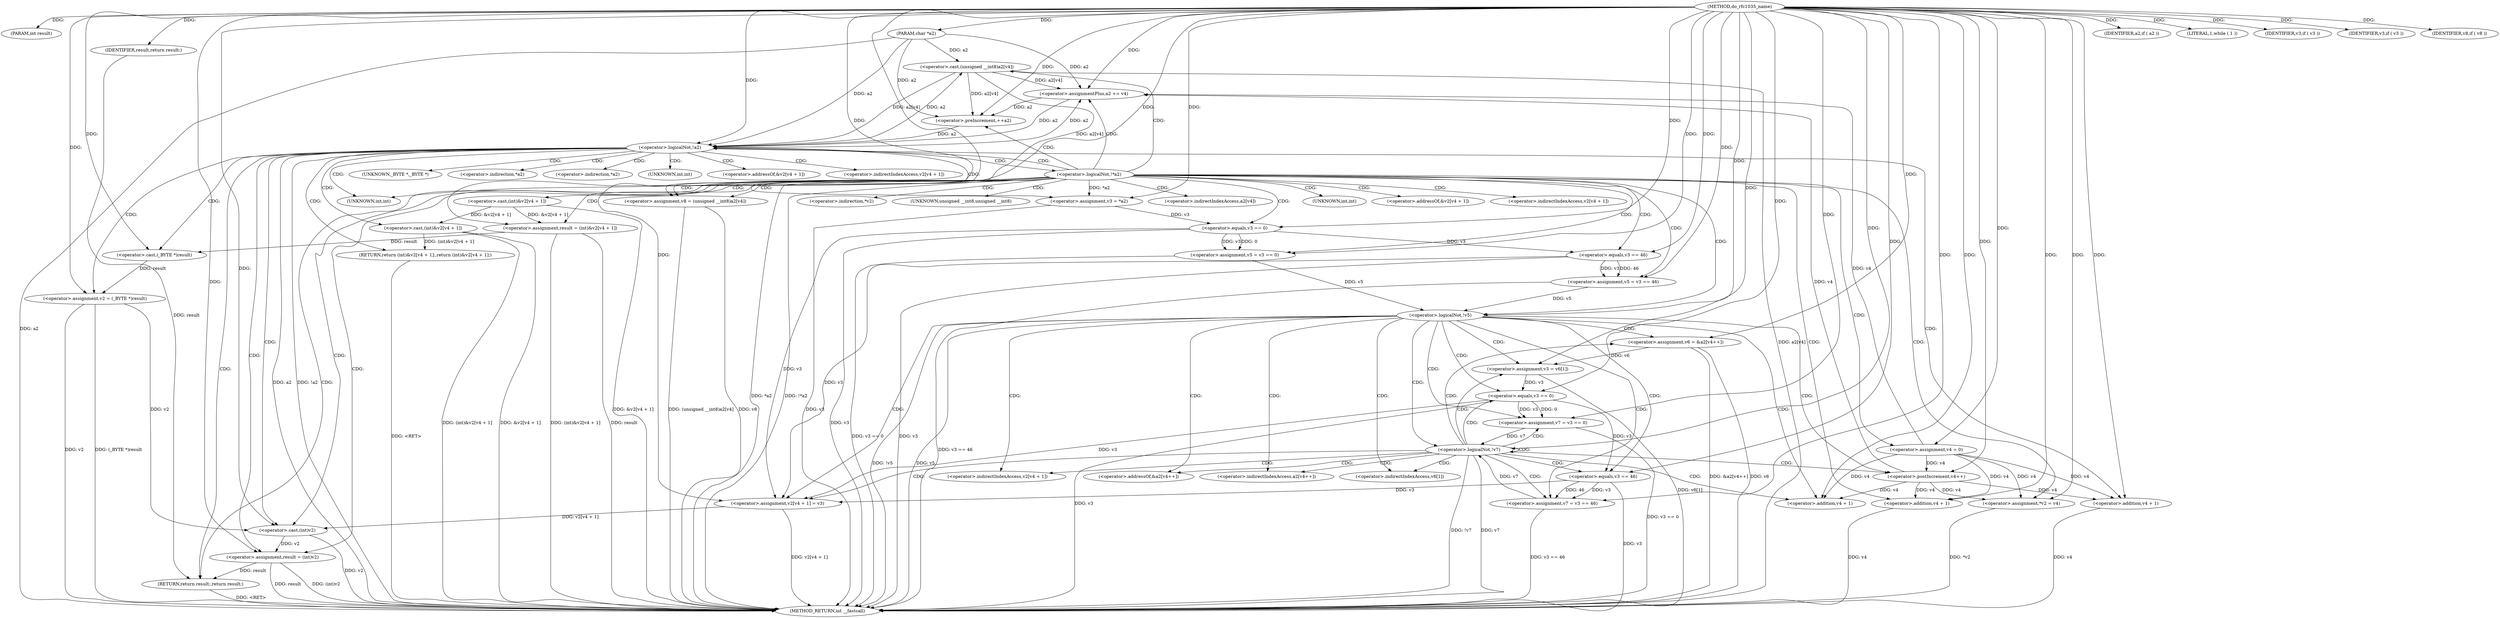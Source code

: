 digraph do_rfc1035_name {  
"1000108" [label = "(METHOD,do_rfc1035_name)" ]
"1000240" [label = "(METHOD_RETURN,int __fastcall)" ]
"1000109" [label = "(PARAM,int result)" ]
"1000110" [label = "(PARAM,char *a2)" ]
"1000120" [label = "(IDENTIFIER,a2,if ( a2 ))" ]
"1000123" [label = "(LITERAL,1,while ( 1 ))" ]
"1000125" [label = "(<operator>.assignment,v2 = (_BYTE *)result)" ]
"1000127" [label = "(<operator>.cast,(_BYTE *)result)" ]
"1000130" [label = "(<operator>.assignment,v3 = *a2)" ]
"1000135" [label = "(<operator>.logicalNot,!*a2)" ]
"1000139" [label = "(<operator>.assignment,v4 = 0)" ]
"1000142" [label = "(<operator>.assignment,v5 = v3 == 0)" ]
"1000144" [label = "(<operator>.equals,v3 == 0)" ]
"1000148" [label = "(IDENTIFIER,v3,if ( v3 ))" ]
"1000149" [label = "(<operator>.assignment,v5 = v3 == 46)" ]
"1000151" [label = "(<operator>.equals,v3 == 46)" ]
"1000155" [label = "(<operator>.logicalNot,!v5)" ]
"1000160" [label = "(<operator>.assignment,v2[v4 + 1] = v3)" ]
"1000163" [label = "(<operator>.addition,v4 + 1)" ]
"1000167" [label = "(<operator>.assignment,v6 = &a2[v4++])" ]
"1000172" [label = "(<operator>.postIncrement,v4++)" ]
"1000174" [label = "(<operator>.assignment,v3 = v6[1])" ]
"1000179" [label = "(<operator>.assignment,v7 = v3 == 0)" ]
"1000181" [label = "(<operator>.equals,v3 == 0)" ]
"1000185" [label = "(IDENTIFIER,v3,if ( v3 ))" ]
"1000186" [label = "(<operator>.assignment,v7 = v3 == 46)" ]
"1000188" [label = "(<operator>.equals,v3 == 46)" ]
"1000191" [label = "(<operator>.logicalNot,!v7)" ]
"1000193" [label = "(<operator>.assignment,*v2 = v4)" ]
"1000197" [label = "(<operator>.assignment,v8 = (unsigned __int8)a2[v4])" ]
"1000199" [label = "(<operator>.cast,(unsigned __int8)a2[v4])" ]
"1000204" [label = "(<operator>.assignmentPlus,a2 += v4)" ]
"1000207" [label = "(<operator>.assignment,result = (int)&v2[v4 + 1])" ]
"1000209" [label = "(<operator>.cast,(int)&v2[v4 + 1])" ]
"1000214" [label = "(<operator>.addition,v4 + 1)" ]
"1000218" [label = "(IDENTIFIER,v8,if ( v8 ))" ]
"1000219" [label = "(<operator>.preIncrement,++a2)" ]
"1000222" [label = "(<operator>.logicalNot,!a2)" ]
"1000224" [label = "(RETURN,return (int)&v2[v4 + 1];,return (int)&v2[v4 + 1];)" ]
"1000225" [label = "(<operator>.cast,(int)&v2[v4 + 1])" ]
"1000230" [label = "(<operator>.addition,v4 + 1)" ]
"1000233" [label = "(<operator>.assignment,result = (int)v2)" ]
"1000235" [label = "(<operator>.cast,(int)v2)" ]
"1000238" [label = "(RETURN,return result;,return result;)" ]
"1000239" [label = "(IDENTIFIER,result,return result;)" ]
"1000128" [label = "(UNKNOWN,_BYTE *,_BYTE *)" ]
"1000132" [label = "(<operator>.indirection,*a2)" ]
"1000136" [label = "(<operator>.indirection,*a2)" ]
"1000161" [label = "(<operator>.indirectIndexAccess,v2[v4 + 1])" ]
"1000169" [label = "(<operator>.addressOf,&a2[v4++])" ]
"1000170" [label = "(<operator>.indirectIndexAccess,a2[v4++])" ]
"1000176" [label = "(<operator>.indirectIndexAccess,v6[1])" ]
"1000194" [label = "(<operator>.indirection,*v2)" ]
"1000200" [label = "(UNKNOWN,unsigned __int8,unsigned __int8)" ]
"1000201" [label = "(<operator>.indirectIndexAccess,a2[v4])" ]
"1000210" [label = "(UNKNOWN,int,int)" ]
"1000211" [label = "(<operator>.addressOf,&v2[v4 + 1])" ]
"1000212" [label = "(<operator>.indirectIndexAccess,v2[v4 + 1])" ]
"1000226" [label = "(UNKNOWN,int,int)" ]
"1000227" [label = "(<operator>.addressOf,&v2[v4 + 1])" ]
"1000228" [label = "(<operator>.indirectIndexAccess,v2[v4 + 1])" ]
"1000236" [label = "(UNKNOWN,int,int)" ]
  "1000238" -> "1000240"  [ label = "DDG: <RET>"] 
  "1000224" -> "1000240"  [ label = "DDG: <RET>"] 
  "1000191" -> "1000240"  [ label = "DDG: !v7"] 
  "1000225" -> "1000240"  [ label = "DDG: (int)&v2[v4 + 1]"] 
  "1000144" -> "1000240"  [ label = "DDG: v3"] 
  "1000179" -> "1000240"  [ label = "DDG: v3 == 0"] 
  "1000142" -> "1000240"  [ label = "DDG: v3 == 0"] 
  "1000135" -> "1000240"  [ label = "DDG: *a2"] 
  "1000160" -> "1000240"  [ label = "DDG: v2[v4 + 1]"] 
  "1000193" -> "1000240"  [ label = "DDG: *v2"] 
  "1000197" -> "1000240"  [ label = "DDG: (unsigned __int8)a2[v4]"] 
  "1000125" -> "1000240"  [ label = "DDG: (_BYTE *)result"] 
  "1000222" -> "1000240"  [ label = "DDG: a2"] 
  "1000188" -> "1000240"  [ label = "DDG: v3"] 
  "1000209" -> "1000240"  [ label = "DDG: &v2[v4 + 1]"] 
  "1000151" -> "1000240"  [ label = "DDG: v3"] 
  "1000233" -> "1000240"  [ label = "DDG: result"] 
  "1000225" -> "1000240"  [ label = "DDG: &v2[v4 + 1]"] 
  "1000110" -> "1000240"  [ label = "DDG: a2"] 
  "1000181" -> "1000240"  [ label = "DDG: v3"] 
  "1000155" -> "1000240"  [ label = "DDG: !v5"] 
  "1000214" -> "1000240"  [ label = "DDG: v4"] 
  "1000235" -> "1000240"  [ label = "DDG: v2"] 
  "1000222" -> "1000240"  [ label = "DDG: !a2"] 
  "1000130" -> "1000240"  [ label = "DDG: v3"] 
  "1000230" -> "1000240"  [ label = "DDG: v4"] 
  "1000197" -> "1000240"  [ label = "DDG: v8"] 
  "1000207" -> "1000240"  [ label = "DDG: (int)&v2[v4 + 1]"] 
  "1000186" -> "1000240"  [ label = "DDG: v3 == 46"] 
  "1000207" -> "1000240"  [ label = "DDG: result"] 
  "1000135" -> "1000240"  [ label = "DDG: !*a2"] 
  "1000125" -> "1000240"  [ label = "DDG: v2"] 
  "1000191" -> "1000240"  [ label = "DDG: v7"] 
  "1000155" -> "1000240"  [ label = "DDG: v5"] 
  "1000199" -> "1000240"  [ label = "DDG: a2[v4]"] 
  "1000174" -> "1000240"  [ label = "DDG: v6[1]"] 
  "1000167" -> "1000240"  [ label = "DDG: &a2[v4++]"] 
  "1000167" -> "1000240"  [ label = "DDG: v6"] 
  "1000233" -> "1000240"  [ label = "DDG: (int)v2"] 
  "1000149" -> "1000240"  [ label = "DDG: v3 == 46"] 
  "1000108" -> "1000109"  [ label = "DDG: "] 
  "1000108" -> "1000110"  [ label = "DDG: "] 
  "1000108" -> "1000120"  [ label = "DDG: "] 
  "1000108" -> "1000123"  [ label = "DDG: "] 
  "1000127" -> "1000125"  [ label = "DDG: result"] 
  "1000108" -> "1000125"  [ label = "DDG: "] 
  "1000207" -> "1000127"  [ label = "DDG: result"] 
  "1000108" -> "1000127"  [ label = "DDG: "] 
  "1000135" -> "1000130"  [ label = "DDG: *a2"] 
  "1000108" -> "1000130"  [ label = "DDG: "] 
  "1000108" -> "1000139"  [ label = "DDG: "] 
  "1000144" -> "1000142"  [ label = "DDG: v3"] 
  "1000144" -> "1000142"  [ label = "DDG: 0"] 
  "1000108" -> "1000142"  [ label = "DDG: "] 
  "1000130" -> "1000144"  [ label = "DDG: v3"] 
  "1000108" -> "1000144"  [ label = "DDG: "] 
  "1000108" -> "1000148"  [ label = "DDG: "] 
  "1000151" -> "1000149"  [ label = "DDG: v3"] 
  "1000151" -> "1000149"  [ label = "DDG: 46"] 
  "1000108" -> "1000149"  [ label = "DDG: "] 
  "1000144" -> "1000151"  [ label = "DDG: v3"] 
  "1000108" -> "1000151"  [ label = "DDG: "] 
  "1000142" -> "1000155"  [ label = "DDG: v5"] 
  "1000149" -> "1000155"  [ label = "DDG: v5"] 
  "1000108" -> "1000155"  [ label = "DDG: "] 
  "1000188" -> "1000160"  [ label = "DDG: v3"] 
  "1000151" -> "1000160"  [ label = "DDG: v3"] 
  "1000181" -> "1000160"  [ label = "DDG: v3"] 
  "1000144" -> "1000160"  [ label = "DDG: v3"] 
  "1000108" -> "1000160"  [ label = "DDG: "] 
  "1000139" -> "1000163"  [ label = "DDG: v4"] 
  "1000172" -> "1000163"  [ label = "DDG: v4"] 
  "1000108" -> "1000163"  [ label = "DDG: "] 
  "1000108" -> "1000167"  [ label = "DDG: "] 
  "1000108" -> "1000172"  [ label = "DDG: "] 
  "1000139" -> "1000172"  [ label = "DDG: v4"] 
  "1000167" -> "1000174"  [ label = "DDG: v6"] 
  "1000108" -> "1000174"  [ label = "DDG: "] 
  "1000181" -> "1000179"  [ label = "DDG: v3"] 
  "1000181" -> "1000179"  [ label = "DDG: 0"] 
  "1000108" -> "1000179"  [ label = "DDG: "] 
  "1000174" -> "1000181"  [ label = "DDG: v3"] 
  "1000108" -> "1000181"  [ label = "DDG: "] 
  "1000108" -> "1000185"  [ label = "DDG: "] 
  "1000188" -> "1000186"  [ label = "DDG: v3"] 
  "1000188" -> "1000186"  [ label = "DDG: 46"] 
  "1000108" -> "1000186"  [ label = "DDG: "] 
  "1000181" -> "1000188"  [ label = "DDG: v3"] 
  "1000108" -> "1000188"  [ label = "DDG: "] 
  "1000179" -> "1000191"  [ label = "DDG: v7"] 
  "1000186" -> "1000191"  [ label = "DDG: v7"] 
  "1000108" -> "1000191"  [ label = "DDG: "] 
  "1000139" -> "1000193"  [ label = "DDG: v4"] 
  "1000172" -> "1000193"  [ label = "DDG: v4"] 
  "1000108" -> "1000193"  [ label = "DDG: "] 
  "1000199" -> "1000197"  [ label = "DDG: a2[v4]"] 
  "1000108" -> "1000197"  [ label = "DDG: "] 
  "1000222" -> "1000199"  [ label = "DDG: a2"] 
  "1000110" -> "1000199"  [ label = "DDG: a2"] 
  "1000108" -> "1000204"  [ label = "DDG: "] 
  "1000139" -> "1000204"  [ label = "DDG: v4"] 
  "1000172" -> "1000204"  [ label = "DDG: v4"] 
  "1000222" -> "1000204"  [ label = "DDG: a2"] 
  "1000199" -> "1000204"  [ label = "DDG: a2[v4]"] 
  "1000110" -> "1000204"  [ label = "DDG: a2"] 
  "1000209" -> "1000207"  [ label = "DDG: &v2[v4 + 1]"] 
  "1000108" -> "1000207"  [ label = "DDG: "] 
  "1000108" -> "1000214"  [ label = "DDG: "] 
  "1000139" -> "1000214"  [ label = "DDG: v4"] 
  "1000172" -> "1000214"  [ label = "DDG: v4"] 
  "1000108" -> "1000218"  [ label = "DDG: "] 
  "1000204" -> "1000219"  [ label = "DDG: a2"] 
  "1000199" -> "1000219"  [ label = "DDG: a2[v4]"] 
  "1000110" -> "1000219"  [ label = "DDG: a2"] 
  "1000108" -> "1000219"  [ label = "DDG: "] 
  "1000204" -> "1000222"  [ label = "DDG: a2"] 
  "1000219" -> "1000222"  [ label = "DDG: a2"] 
  "1000199" -> "1000222"  [ label = "DDG: a2[v4]"] 
  "1000110" -> "1000222"  [ label = "DDG: a2"] 
  "1000108" -> "1000222"  [ label = "DDG: "] 
  "1000225" -> "1000224"  [ label = "DDG: (int)&v2[v4 + 1]"] 
  "1000209" -> "1000225"  [ label = "DDG: &v2[v4 + 1]"] 
  "1000108" -> "1000230"  [ label = "DDG: "] 
  "1000139" -> "1000230"  [ label = "DDG: v4"] 
  "1000172" -> "1000230"  [ label = "DDG: v4"] 
  "1000235" -> "1000233"  [ label = "DDG: v2"] 
  "1000108" -> "1000233"  [ label = "DDG: "] 
  "1000160" -> "1000235"  [ label = "DDG: v2[v4 + 1]"] 
  "1000125" -> "1000235"  [ label = "DDG: v2"] 
  "1000108" -> "1000235"  [ label = "DDG: "] 
  "1000239" -> "1000238"  [ label = "DDG: result"] 
  "1000233" -> "1000238"  [ label = "DDG: result"] 
  "1000108" -> "1000239"  [ label = "DDG: "] 
  "1000135" -> "1000207"  [ label = "CDG: "] 
  "1000135" -> "1000204"  [ label = "CDG: "] 
  "1000135" -> "1000201"  [ label = "CDG: "] 
  "1000135" -> "1000200"  [ label = "CDG: "] 
  "1000135" -> "1000199"  [ label = "CDG: "] 
  "1000135" -> "1000197"  [ label = "CDG: "] 
  "1000135" -> "1000194"  [ label = "CDG: "] 
  "1000135" -> "1000193"  [ label = "CDG: "] 
  "1000135" -> "1000222"  [ label = "CDG: "] 
  "1000135" -> "1000214"  [ label = "CDG: "] 
  "1000135" -> "1000212"  [ label = "CDG: "] 
  "1000135" -> "1000211"  [ label = "CDG: "] 
  "1000135" -> "1000210"  [ label = "CDG: "] 
  "1000135" -> "1000209"  [ label = "CDG: "] 
  "1000135" -> "1000238"  [ label = "CDG: "] 
  "1000135" -> "1000236"  [ label = "CDG: "] 
  "1000135" -> "1000235"  [ label = "CDG: "] 
  "1000135" -> "1000233"  [ label = "CDG: "] 
  "1000135" -> "1000144"  [ label = "CDG: "] 
  "1000135" -> "1000142"  [ label = "CDG: "] 
  "1000135" -> "1000139"  [ label = "CDG: "] 
  "1000135" -> "1000155"  [ label = "CDG: "] 
  "1000135" -> "1000219"  [ label = "CDG: "] 
  "1000135" -> "1000151"  [ label = "CDG: "] 
  "1000135" -> "1000149"  [ label = "CDG: "] 
  "1000155" -> "1000176"  [ label = "CDG: "] 
  "1000155" -> "1000174"  [ label = "CDG: "] 
  "1000155" -> "1000172"  [ label = "CDG: "] 
  "1000155" -> "1000170"  [ label = "CDG: "] 
  "1000155" -> "1000169"  [ label = "CDG: "] 
  "1000155" -> "1000167"  [ label = "CDG: "] 
  "1000155" -> "1000163"  [ label = "CDG: "] 
  "1000155" -> "1000161"  [ label = "CDG: "] 
  "1000155" -> "1000191"  [ label = "CDG: "] 
  "1000155" -> "1000181"  [ label = "CDG: "] 
  "1000155" -> "1000179"  [ label = "CDG: "] 
  "1000155" -> "1000160"  [ label = "CDG: "] 
  "1000155" -> "1000188"  [ label = "CDG: "] 
  "1000155" -> "1000186"  [ label = "CDG: "] 
  "1000191" -> "1000176"  [ label = "CDG: "] 
  "1000191" -> "1000174"  [ label = "CDG: "] 
  "1000191" -> "1000172"  [ label = "CDG: "] 
  "1000191" -> "1000170"  [ label = "CDG: "] 
  "1000191" -> "1000169"  [ label = "CDG: "] 
  "1000191" -> "1000167"  [ label = "CDG: "] 
  "1000191" -> "1000163"  [ label = "CDG: "] 
  "1000191" -> "1000161"  [ label = "CDG: "] 
  "1000191" -> "1000191"  [ label = "CDG: "] 
  "1000191" -> "1000181"  [ label = "CDG: "] 
  "1000191" -> "1000179"  [ label = "CDG: "] 
  "1000191" -> "1000160"  [ label = "CDG: "] 
  "1000191" -> "1000188"  [ label = "CDG: "] 
  "1000191" -> "1000186"  [ label = "CDG: "] 
  "1000222" -> "1000224"  [ label = "CDG: "] 
  "1000222" -> "1000230"  [ label = "CDG: "] 
  "1000222" -> "1000228"  [ label = "CDG: "] 
  "1000222" -> "1000227"  [ label = "CDG: "] 
  "1000222" -> "1000226"  [ label = "CDG: "] 
  "1000222" -> "1000225"  [ label = "CDG: "] 
  "1000222" -> "1000238"  [ label = "CDG: "] 
  "1000222" -> "1000236"  [ label = "CDG: "] 
  "1000222" -> "1000235"  [ label = "CDG: "] 
  "1000222" -> "1000233"  [ label = "CDG: "] 
  "1000222" -> "1000128"  [ label = "CDG: "] 
  "1000222" -> "1000127"  [ label = "CDG: "] 
  "1000222" -> "1000125"  [ label = "CDG: "] 
  "1000222" -> "1000136"  [ label = "CDG: "] 
  "1000222" -> "1000135"  [ label = "CDG: "] 
  "1000222" -> "1000132"  [ label = "CDG: "] 
  "1000222" -> "1000130"  [ label = "CDG: "] 
}
